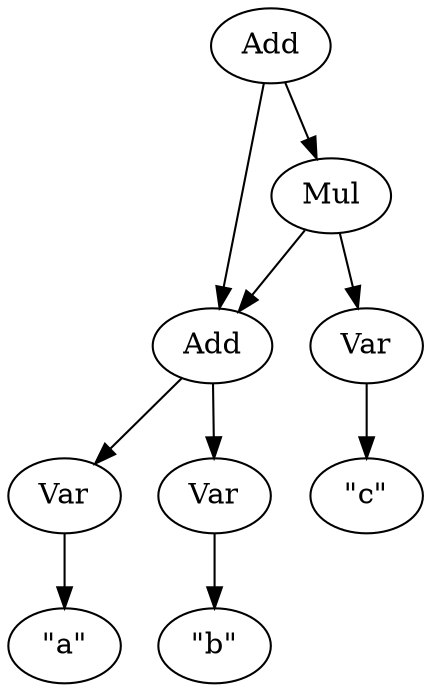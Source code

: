 digraph Term {
  node134605568 [ label = "Add" ] ;
  node134605568 -> node134605504 ;
  node134605568 -> node134605408 ;
  node134605504 [ label = "Mul" ] ;
  node134605504 -> node134605408 ;
  node134605504 -> node134841828 ;
  node134841828 [ label = "Var" ] ;
  node134841828 -> node134808952 ;
  node134808952 [ label = "\"c\"" ] ;
  node134605408 [ label = "Add" ] ;
  node134605408 -> node134841804 ;
  node134605408 -> node134841816 ;
  node134841804 [ label = "Var" ] ;
  node134841804 -> node134808240 ;
  node134808240 [ label = "\"a\"" ] ;
  node134841816 [ label = "Var" ] ;
  node134841816 -> node134808944 ;
  node134808944 [ label = "\"b\"" ] ;
}
